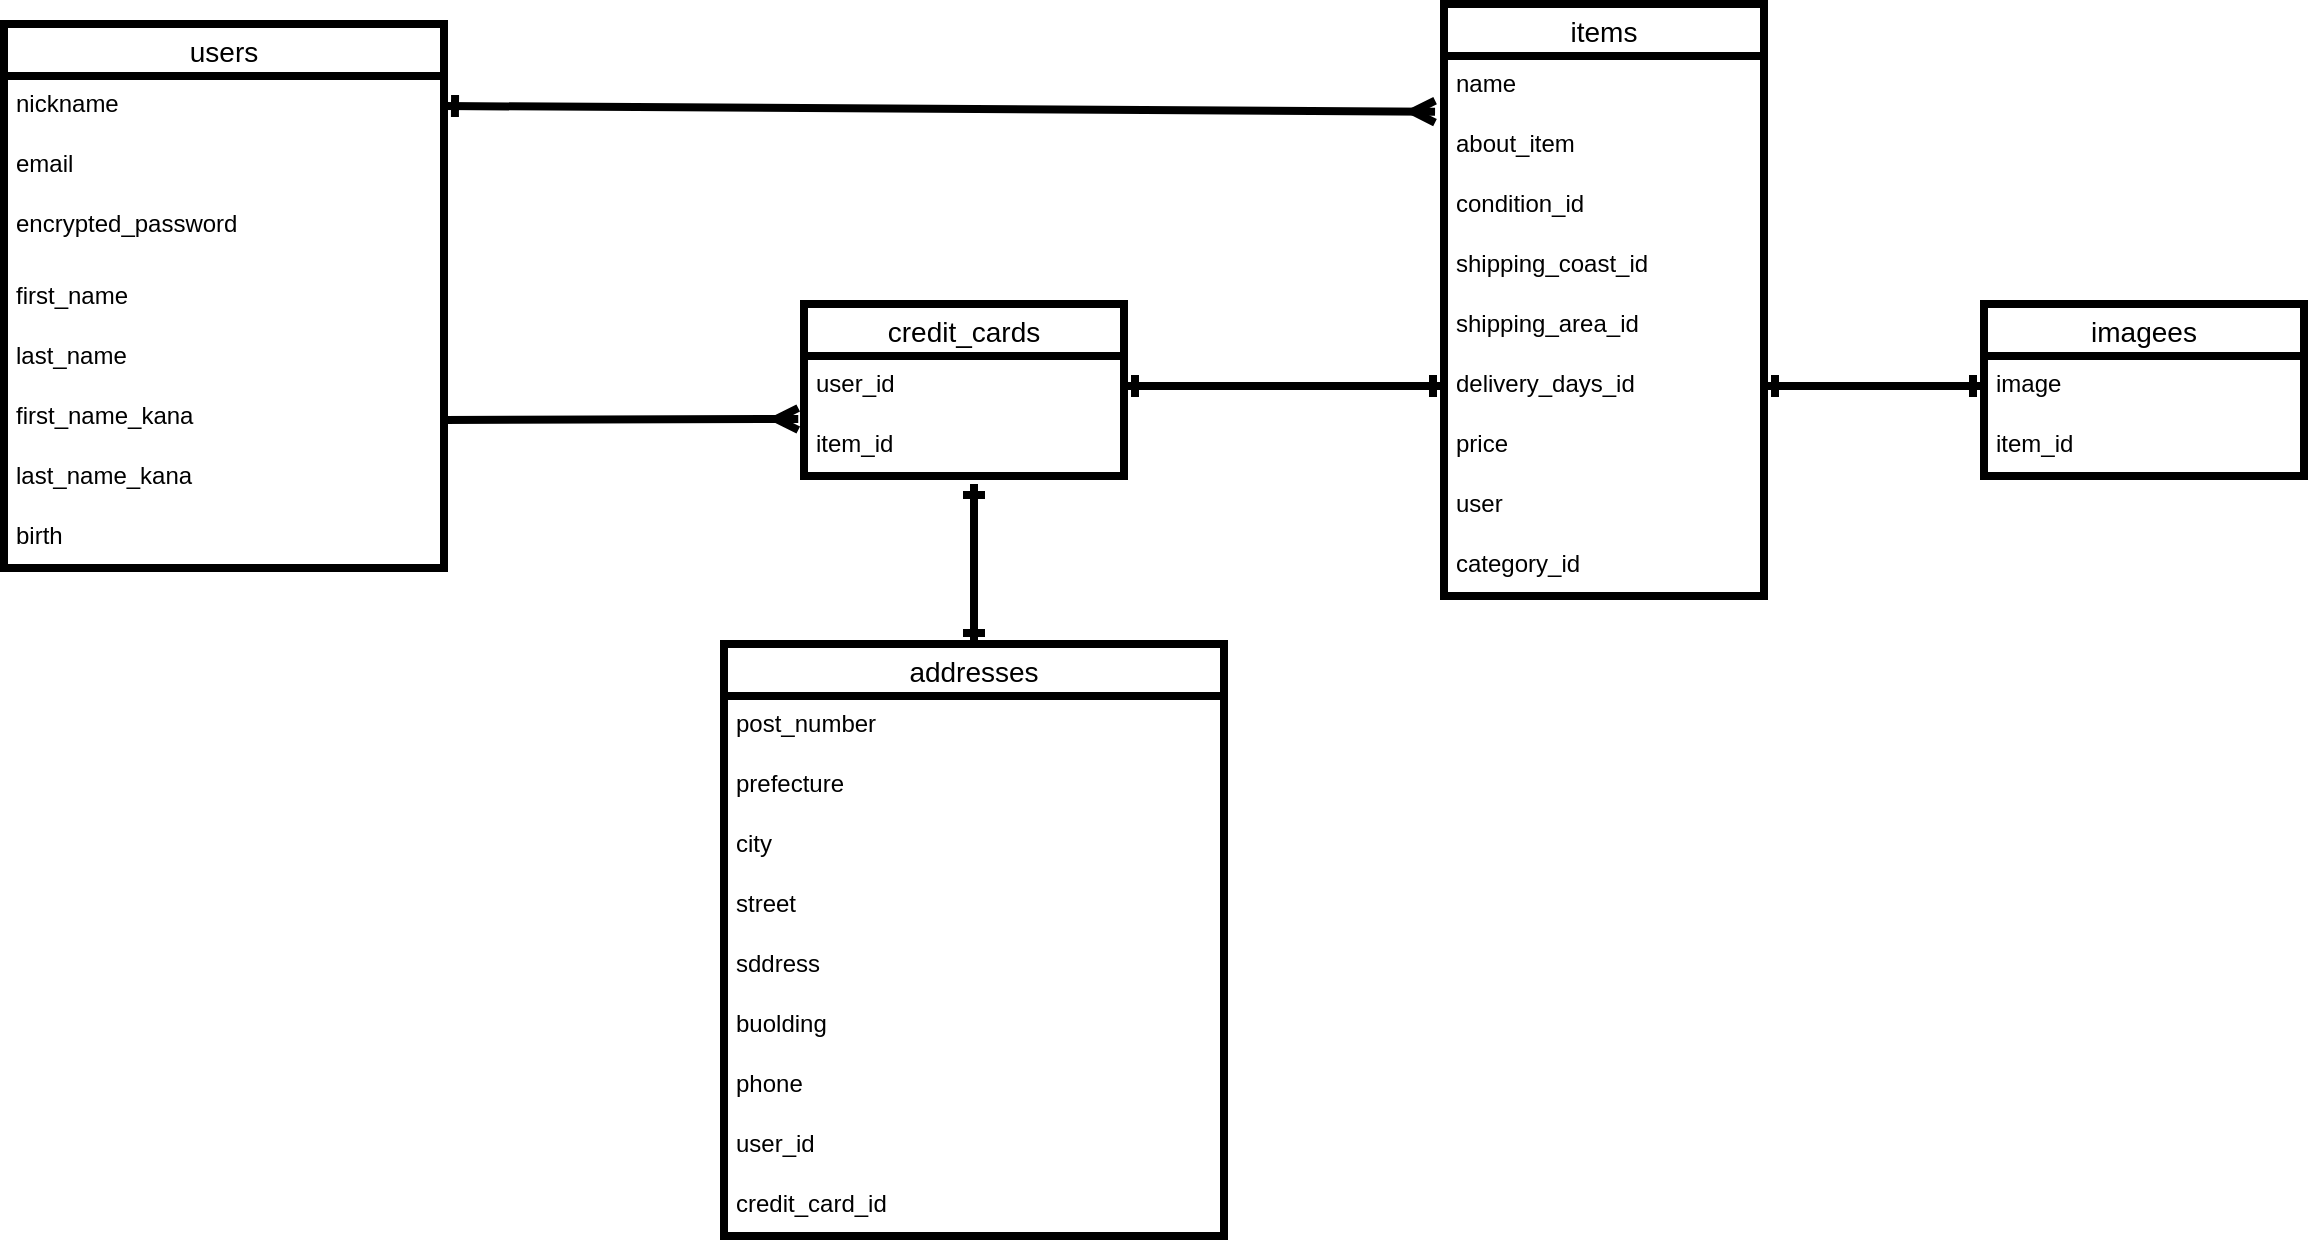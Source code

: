 <mxfile>
    <diagram id="PLcJ9yJf5KFTLZLhqZxa" name="ページ1">
        <mxGraphModel dx="2391" dy="1125" grid="1" gridSize="10" guides="1" tooltips="1" connect="1" arrows="1" fold="1" page="0" pageScale="1" pageWidth="827" pageHeight="1169" math="0" shadow="0">
            <root>
                <mxCell id="0"/>
                <mxCell id="1" parent="0"/>
                <mxCell id="75" style="edgeStyle=none;html=1;exitX=0.5;exitY=0;exitDx=0;exitDy=0;endArrow=ERone;endFill=0;startArrow=ERone;startFill=0;strokeWidth=4;" edge="1" parent="1" source="6">
                    <mxGeometry relative="1" as="geometry">
                        <mxPoint x="-405" y="-120" as="targetPoint"/>
                    </mxGeometry>
                </mxCell>
                <mxCell id="6" value="addresses" style="swimlane;fontStyle=0;childLayout=stackLayout;horizontal=1;startSize=26;horizontalStack=0;resizeParent=1;resizeParentMax=0;resizeLast=0;collapsible=1;marginBottom=0;align=center;fontSize=14;strokeWidth=4;" parent="1" vertex="1">
                    <mxGeometry x="-530" y="-40" width="250" height="296" as="geometry"/>
                </mxCell>
                <mxCell id="7" value="post_number" style="text;strokeColor=none;fillColor=none;spacingLeft=4;spacingRight=4;overflow=hidden;rotatable=0;points=[[0,0.5],[1,0.5]];portConstraint=eastwest;fontSize=12;strokeWidth=4;" parent="6" vertex="1">
                    <mxGeometry y="26" width="250" height="30" as="geometry"/>
                </mxCell>
                <mxCell id="8" value="prefecture" style="text;strokeColor=none;fillColor=none;spacingLeft=4;spacingRight=4;overflow=hidden;rotatable=0;points=[[0,0.5],[1,0.5]];portConstraint=eastwest;fontSize=12;strokeWidth=4;" parent="6" vertex="1">
                    <mxGeometry y="56" width="250" height="30" as="geometry"/>
                </mxCell>
                <mxCell id="9" value="city" style="text;strokeColor=none;fillColor=none;spacingLeft=4;spacingRight=4;overflow=hidden;rotatable=0;points=[[0,0.5],[1,0.5]];portConstraint=eastwest;fontSize=12;strokeWidth=4;" parent="6" vertex="1">
                    <mxGeometry y="86" width="250" height="30" as="geometry"/>
                </mxCell>
                <mxCell id="11" value="street" style="text;strokeColor=none;fillColor=none;spacingLeft=4;spacingRight=4;overflow=hidden;rotatable=0;points=[[0,0.5],[1,0.5]];portConstraint=eastwest;fontSize=12;strokeWidth=4;" parent="6" vertex="1">
                    <mxGeometry y="116" width="250" height="30" as="geometry"/>
                </mxCell>
                <mxCell id="10" value="sddress" style="text;strokeColor=none;fillColor=none;spacingLeft=4;spacingRight=4;overflow=hidden;rotatable=0;points=[[0,0.5],[1,0.5]];portConstraint=eastwest;fontSize=12;strokeWidth=4;" parent="6" vertex="1">
                    <mxGeometry y="146" width="250" height="30" as="geometry"/>
                </mxCell>
                <mxCell id="14" value="buolding" style="text;strokeColor=none;fillColor=none;spacingLeft=4;spacingRight=4;overflow=hidden;rotatable=0;points=[[0,0.5],[1,0.5]];portConstraint=eastwest;fontSize=12;strokeWidth=4;" parent="6" vertex="1">
                    <mxGeometry y="176" width="250" height="30" as="geometry"/>
                </mxCell>
                <mxCell id="13" value="phone" style="text;strokeColor=none;fillColor=none;spacingLeft=4;spacingRight=4;overflow=hidden;rotatable=0;points=[[0,0.5],[1,0.5]];portConstraint=eastwest;fontSize=12;strokeWidth=4;" parent="6" vertex="1">
                    <mxGeometry y="206" width="250" height="30" as="geometry"/>
                </mxCell>
                <mxCell id="12" value="user_id" style="text;strokeColor=none;fillColor=none;spacingLeft=4;spacingRight=4;overflow=hidden;rotatable=0;points=[[0,0.5],[1,0.5]];portConstraint=eastwest;fontSize=12;strokeWidth=4;" parent="6" vertex="1">
                    <mxGeometry y="236" width="250" height="30" as="geometry"/>
                </mxCell>
                <mxCell id="69" value="credit_card_id " style="text;strokeColor=none;fillColor=none;spacingLeft=4;spacingRight=4;overflow=hidden;rotatable=0;points=[[0,0.5],[1,0.5]];portConstraint=eastwest;fontSize=12;strokeWidth=4;" vertex="1" parent="6">
                    <mxGeometry y="266" width="250" height="30" as="geometry"/>
                </mxCell>
                <mxCell id="15" value="users" style="swimlane;fontStyle=0;childLayout=stackLayout;horizontal=1;startSize=26;horizontalStack=0;resizeParent=1;resizeParentMax=0;resizeLast=0;collapsible=1;marginBottom=0;align=center;fontSize=14;strokeWidth=4;" parent="1" vertex="1">
                    <mxGeometry x="-890" y="-350" width="220" height="272" as="geometry"/>
                </mxCell>
                <mxCell id="16" value="nickname" style="text;strokeColor=none;fillColor=none;spacingLeft=4;spacingRight=4;overflow=hidden;rotatable=0;points=[[0,0.5],[1,0.5]];portConstraint=eastwest;fontSize=12;strokeWidth=4;" parent="15" vertex="1">
                    <mxGeometry y="26" width="220" height="30" as="geometry"/>
                </mxCell>
                <mxCell id="17" value="email" style="text;strokeColor=none;fillColor=none;spacingLeft=4;spacingRight=4;overflow=hidden;rotatable=0;points=[[0,0.5],[1,0.5]];portConstraint=eastwest;fontSize=12;strokeWidth=4;" parent="15" vertex="1">
                    <mxGeometry y="56" width="220" height="30" as="geometry"/>
                </mxCell>
                <mxCell id="79" value="encrypted_password" style="text;strokeColor=none;fillColor=none;spacingLeft=4;spacingRight=4;overflow=hidden;rotatable=0;points=[[0,0.5],[1,0.5]];portConstraint=eastwest;fontSize=12;strokeWidth=4;" vertex="1" parent="15">
                    <mxGeometry y="86" width="220" height="36" as="geometry"/>
                </mxCell>
                <mxCell id="22" value="first_name" style="text;strokeColor=none;fillColor=none;spacingLeft=4;spacingRight=4;overflow=hidden;rotatable=0;points=[[0,0.5],[1,0.5]];portConstraint=eastwest;fontSize=12;strokeWidth=4;" parent="15" vertex="1">
                    <mxGeometry y="122" width="220" height="30" as="geometry"/>
                </mxCell>
                <mxCell id="21" value="last_name" style="text;strokeColor=none;fillColor=none;spacingLeft=4;spacingRight=4;overflow=hidden;rotatable=0;points=[[0,0.5],[1,0.5]];portConstraint=eastwest;fontSize=12;strokeWidth=4;" parent="15" vertex="1">
                    <mxGeometry y="152" width="220" height="30" as="geometry"/>
                </mxCell>
                <mxCell id="20" value="first_name_kana" style="text;strokeColor=none;fillColor=none;spacingLeft=4;spacingRight=4;overflow=hidden;rotatable=0;points=[[0,0.5],[1,0.5]];portConstraint=eastwest;fontSize=12;strokeWidth=4;" parent="15" vertex="1">
                    <mxGeometry y="182" width="220" height="30" as="geometry"/>
                </mxCell>
                <mxCell id="19" value="last_name_kana" style="text;strokeColor=none;fillColor=none;spacingLeft=4;spacingRight=4;overflow=hidden;rotatable=0;points=[[0,0.5],[1,0.5]];portConstraint=eastwest;fontSize=12;strokeWidth=4;" parent="15" vertex="1">
                    <mxGeometry y="212" width="220" height="30" as="geometry"/>
                </mxCell>
                <mxCell id="23" value="birth" style="text;strokeColor=none;fillColor=none;spacingLeft=4;spacingRight=4;overflow=hidden;rotatable=0;points=[[0,0.5],[1,0.5]];portConstraint=eastwest;fontSize=12;strokeWidth=4;" parent="15" vertex="1">
                    <mxGeometry y="242" width="220" height="30" as="geometry"/>
                </mxCell>
                <mxCell id="24" value="items" style="swimlane;fontStyle=0;childLayout=stackLayout;horizontal=1;startSize=26;horizontalStack=0;resizeParent=1;resizeParentMax=0;resizeLast=0;collapsible=1;marginBottom=0;align=center;fontSize=14;strokeWidth=4;" parent="1" vertex="1">
                    <mxGeometry x="-170" y="-360" width="160" height="296" as="geometry"/>
                </mxCell>
                <mxCell id="25" value="name" style="text;strokeColor=none;fillColor=none;spacingLeft=4;spacingRight=4;overflow=hidden;rotatable=0;points=[[0,0.5],[1,0.5]];portConstraint=eastwest;fontSize=12;strokeWidth=4;" parent="24" vertex="1">
                    <mxGeometry y="26" width="160" height="30" as="geometry"/>
                </mxCell>
                <mxCell id="26" value="about_item" style="text;strokeColor=none;fillColor=none;spacingLeft=4;spacingRight=4;overflow=hidden;rotatable=0;points=[[0,0.5],[1,0.5]];portConstraint=eastwest;fontSize=12;strokeWidth=4;" parent="24" vertex="1">
                    <mxGeometry y="56" width="160" height="30" as="geometry"/>
                </mxCell>
                <mxCell id="27" value="condition_id" style="text;strokeColor=none;fillColor=none;spacingLeft=4;spacingRight=4;overflow=hidden;rotatable=0;points=[[0,0.5],[1,0.5]];portConstraint=eastwest;fontSize=12;strokeWidth=4;" parent="24" vertex="1">
                    <mxGeometry y="86" width="160" height="30" as="geometry"/>
                </mxCell>
                <mxCell id="31" value="shipping_coast_id" style="text;strokeColor=none;fillColor=none;spacingLeft=4;spacingRight=4;overflow=hidden;rotatable=0;points=[[0,0.5],[1,0.5]];portConstraint=eastwest;fontSize=12;strokeWidth=4;" parent="24" vertex="1">
                    <mxGeometry y="116" width="160" height="30" as="geometry"/>
                </mxCell>
                <mxCell id="30" value="shipping_area_id" style="text;strokeColor=none;fillColor=none;spacingLeft=4;spacingRight=4;overflow=hidden;rotatable=0;points=[[0,0.5],[1,0.5]];portConstraint=eastwest;fontSize=12;strokeWidth=4;" parent="24" vertex="1">
                    <mxGeometry y="146" width="160" height="30" as="geometry"/>
                </mxCell>
                <mxCell id="29" value="delivery_days_id" style="text;strokeColor=none;fillColor=none;spacingLeft=4;spacingRight=4;overflow=hidden;rotatable=0;points=[[0,0.5],[1,0.5]];portConstraint=eastwest;fontSize=12;strokeWidth=4;" parent="24" vertex="1">
                    <mxGeometry y="176" width="160" height="30" as="geometry"/>
                </mxCell>
                <mxCell id="28" value="price" style="text;strokeColor=none;fillColor=none;spacingLeft=4;spacingRight=4;overflow=hidden;rotatable=0;points=[[0,0.5],[1,0.5]];portConstraint=eastwest;fontSize=12;strokeWidth=4;" parent="24" vertex="1">
                    <mxGeometry y="206" width="160" height="30" as="geometry"/>
                </mxCell>
                <mxCell id="32" value="user" style="text;strokeColor=none;fillColor=none;spacingLeft=4;spacingRight=4;overflow=hidden;rotatable=0;points=[[0,0.5],[1,0.5]];portConstraint=eastwest;fontSize=12;strokeWidth=4;" parent="24" vertex="1">
                    <mxGeometry y="236" width="160" height="30" as="geometry"/>
                </mxCell>
                <mxCell id="33" value="category_id" style="text;strokeColor=none;fillColor=none;spacingLeft=4;spacingRight=4;overflow=hidden;rotatable=0;points=[[0,0.5],[1,0.5]];portConstraint=eastwest;fontSize=12;strokeWidth=4;" parent="24" vertex="1">
                    <mxGeometry y="266" width="160" height="30" as="geometry"/>
                </mxCell>
                <mxCell id="35" value="credit_cards" style="swimlane;fontStyle=0;childLayout=stackLayout;horizontal=1;startSize=26;horizontalStack=0;resizeParent=1;resizeParentMax=0;resizeLast=0;collapsible=1;marginBottom=0;align=center;fontSize=14;strokeWidth=4;" parent="1" vertex="1">
                    <mxGeometry x="-490" y="-210" width="160" height="86" as="geometry"/>
                </mxCell>
                <mxCell id="71" value="user_id" style="text;strokeColor=none;fillColor=none;spacingLeft=4;spacingRight=4;overflow=hidden;rotatable=0;points=[[0,0.5],[1,0.5]];portConstraint=eastwest;fontSize=12;strokeWidth=4;" vertex="1" parent="35">
                    <mxGeometry y="26" width="160" height="30" as="geometry"/>
                </mxCell>
                <mxCell id="37" value="item_id" style="text;strokeColor=none;fillColor=none;spacingLeft=4;spacingRight=4;overflow=hidden;rotatable=0;points=[[0,0.5],[1,0.5]];portConstraint=eastwest;fontSize=12;strokeWidth=4;" parent="35" vertex="1">
                    <mxGeometry y="56" width="160" height="30" as="geometry"/>
                </mxCell>
                <mxCell id="39" value="imagees" style="swimlane;fontStyle=0;childLayout=stackLayout;horizontal=1;startSize=26;horizontalStack=0;resizeParent=1;resizeParentMax=0;resizeLast=0;collapsible=1;marginBottom=0;align=center;fontSize=14;strokeWidth=4;" parent="1" vertex="1">
                    <mxGeometry x="100" y="-210" width="160" height="86" as="geometry"/>
                </mxCell>
                <mxCell id="40" value="image" style="text;strokeColor=none;fillColor=none;spacingLeft=4;spacingRight=4;overflow=hidden;rotatable=0;points=[[0,0.5],[1,0.5]];portConstraint=eastwest;fontSize=12;strokeWidth=4;" parent="39" vertex="1">
                    <mxGeometry y="26" width="160" height="30" as="geometry"/>
                </mxCell>
                <mxCell id="41" value="item_id" style="text;strokeColor=none;fillColor=none;spacingLeft=4;spacingRight=4;overflow=hidden;rotatable=0;points=[[0,0.5],[1,0.5]];portConstraint=eastwest;fontSize=12;strokeWidth=4;" parent="39" vertex="1">
                    <mxGeometry y="56" width="160" height="30" as="geometry"/>
                </mxCell>
                <mxCell id="72" style="edgeStyle=none;html=1;exitX=1;exitY=0.5;exitDx=0;exitDy=0;entryX=-0.028;entryY=0.928;entryDx=0;entryDy=0;entryPerimeter=0;endArrow=ERmany;endFill=0;startArrow=ERone;startFill=0;strokeWidth=4;" edge="1" parent="1" source="16" target="25">
                    <mxGeometry relative="1" as="geometry"/>
                </mxCell>
                <mxCell id="76" style="edgeStyle=none;html=1;exitX=1;exitY=0.5;exitDx=0;exitDy=0;entryX=0;entryY=0.5;entryDx=0;entryDy=0;startArrow=ERone;startFill=0;endArrow=ERone;endFill=0;strokeWidth=4;" edge="1" parent="1" source="71" target="29">
                    <mxGeometry relative="1" as="geometry"/>
                </mxCell>
                <mxCell id="77" style="edgeStyle=none;html=1;exitX=1;exitY=0.5;exitDx=0;exitDy=0;entryX=0;entryY=0.5;entryDx=0;entryDy=0;startArrow=ERone;startFill=0;endArrow=ERone;endFill=0;strokeWidth=4;" edge="1" parent="1" source="29" target="40">
                    <mxGeometry relative="1" as="geometry"/>
                </mxCell>
                <mxCell id="78" style="edgeStyle=none;html=1;entryX=-0.018;entryY=0.05;entryDx=0;entryDy=0;entryPerimeter=0;startArrow=none;startFill=0;endArrow=ERmany;endFill=0;strokeWidth=4;" edge="1" parent="1" target="37">
                    <mxGeometry relative="1" as="geometry">
                        <mxPoint x="-670" y="-152" as="sourcePoint"/>
                    </mxGeometry>
                </mxCell>
            </root>
        </mxGraphModel>
    </diagram>
</mxfile>